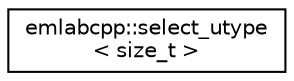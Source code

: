 digraph "Graphical Class Hierarchy"
{
 // LATEX_PDF_SIZE
  edge [fontname="Helvetica",fontsize="10",labelfontname="Helvetica",labelfontsize="10"];
  node [fontname="Helvetica",fontsize="10",shape=record];
  rankdir="LR";
  Node0 [label="emlabcpp::select_utype\l\< size_t \>",height=0.2,width=0.4,color="black", fillcolor="white", style="filled",URL="$structemlabcpp_1_1select__utype.html",tooltip=" "];
}
